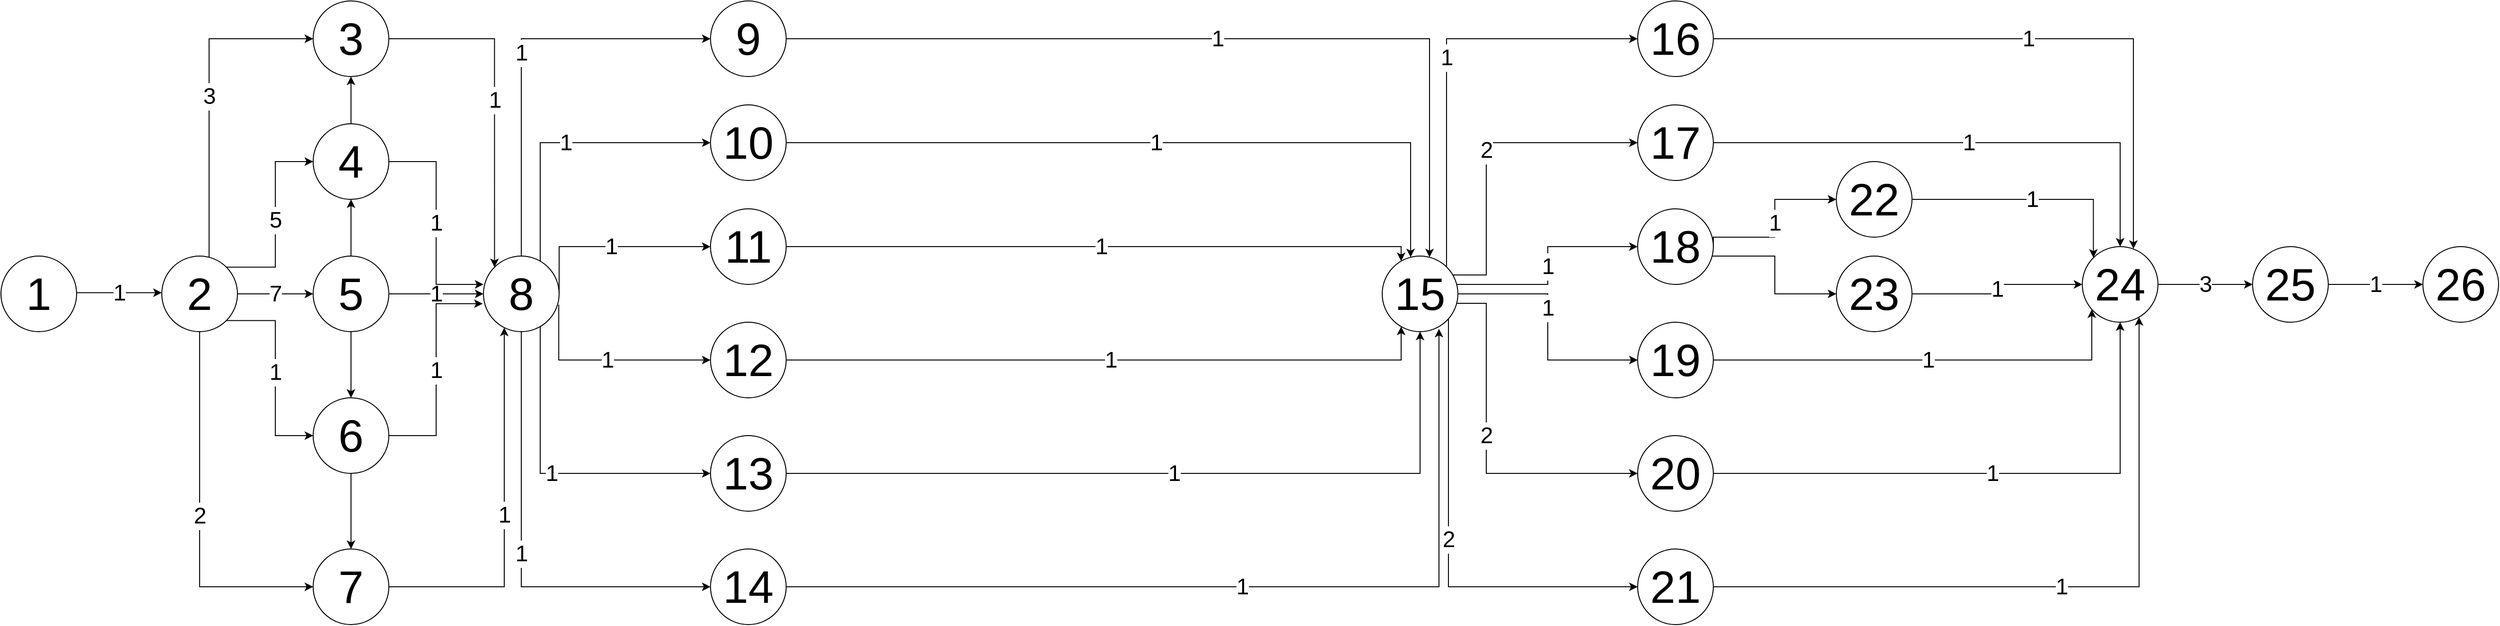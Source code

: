 <mxfile version="22.1.7" type="github">
  <diagram name="Page-1" id="XXb1IejKNrJXjLM5Afj6">
    <mxGraphModel dx="2867" dy="1204" grid="1" gridSize="10" guides="1" tooltips="1" connect="1" arrows="1" fold="1" page="1" pageScale="1" pageWidth="3300" pageHeight="4681" math="0" shadow="0">
      <root>
        <mxCell id="0" />
        <mxCell id="1" parent="0" />
        <mxCell id="Bg_qymxzV5IfsE4DtpFk-2" value="&lt;font style=&quot;font-size: 24px;&quot;&gt;1&lt;/font&gt;" style="endArrow=classic;html=1;rounded=0;" edge="1" parent="1">
          <mxGeometry width="50" height="50" relative="1" as="geometry">
            <mxPoint x="120" y="848.75" as="sourcePoint" />
            <mxPoint x="210" y="848.75" as="targetPoint" />
          </mxGeometry>
        </mxCell>
        <mxCell id="Bg_qymxzV5IfsE4DtpFk-1" value="&lt;font style=&quot;font-size: 48px;&quot;&gt;1&lt;/font&gt;" style="ellipse;whiteSpace=wrap;html=1;aspect=fixed;" vertex="1" parent="1">
          <mxGeometry x="40" y="810" width="80" height="80" as="geometry" />
        </mxCell>
        <mxCell id="Bg_qymxzV5IfsE4DtpFk-44" value="&lt;font style=&quot;font-size: 24px;&quot;&gt;7&lt;/font&gt;" style="edgeStyle=orthogonalEdgeStyle;rounded=0;orthogonalLoop=1;jettySize=auto;html=1;" edge="1" parent="1" source="Bg_qymxzV5IfsE4DtpFk-3" target="Bg_qymxzV5IfsE4DtpFk-39">
          <mxGeometry relative="1" as="geometry" />
        </mxCell>
        <mxCell id="Bg_qymxzV5IfsE4DtpFk-117" value="&lt;font style=&quot;font-size: 24px;&quot;&gt;3&lt;/font&gt;" style="edgeStyle=orthogonalEdgeStyle;rounded=0;orthogonalLoop=1;jettySize=auto;html=1;entryX=0;entryY=0.5;entryDx=0;entryDy=0;" edge="1" parent="1" source="Bg_qymxzV5IfsE4DtpFk-3" target="Bg_qymxzV5IfsE4DtpFk-41">
          <mxGeometry relative="1" as="geometry">
            <Array as="points">
              <mxPoint x="260" y="580" />
            </Array>
          </mxGeometry>
        </mxCell>
        <mxCell id="Bg_qymxzV5IfsE4DtpFk-118" value="&lt;font style=&quot;font-size: 24px;&quot;&gt;5&lt;/font&gt;" style="edgeStyle=orthogonalEdgeStyle;rounded=0;orthogonalLoop=1;jettySize=auto;html=1;exitX=1;exitY=0;exitDx=0;exitDy=0;entryX=0;entryY=0.5;entryDx=0;entryDy=0;" edge="1" parent="1" source="Bg_qymxzV5IfsE4DtpFk-3" target="Bg_qymxzV5IfsE4DtpFk-40">
          <mxGeometry relative="1" as="geometry" />
        </mxCell>
        <mxCell id="Bg_qymxzV5IfsE4DtpFk-119" value="&lt;font style=&quot;font-size: 24px;&quot;&gt;1&lt;/font&gt;" style="edgeStyle=orthogonalEdgeStyle;rounded=0;orthogonalLoop=1;jettySize=auto;html=1;exitX=1;exitY=1;exitDx=0;exitDy=0;entryX=0;entryY=0.5;entryDx=0;entryDy=0;" edge="1" parent="1" source="Bg_qymxzV5IfsE4DtpFk-3" target="Bg_qymxzV5IfsE4DtpFk-38">
          <mxGeometry relative="1" as="geometry" />
        </mxCell>
        <mxCell id="Bg_qymxzV5IfsE4DtpFk-120" value="&lt;font style=&quot;font-size: 24px;&quot;&gt;2&lt;/font&gt;" style="edgeStyle=orthogonalEdgeStyle;rounded=0;orthogonalLoop=1;jettySize=auto;html=1;exitX=0.5;exitY=1;exitDx=0;exitDy=0;entryX=0;entryY=0.5;entryDx=0;entryDy=0;" edge="1" parent="1" source="Bg_qymxzV5IfsE4DtpFk-3" target="Bg_qymxzV5IfsE4DtpFk-37">
          <mxGeometry relative="1" as="geometry" />
        </mxCell>
        <mxCell id="Bg_qymxzV5IfsE4DtpFk-3" value="&lt;font style=&quot;font-size: 48px;&quot;&gt;2&lt;/font&gt;" style="ellipse;whiteSpace=wrap;html=1;aspect=fixed;" vertex="1" parent="1">
          <mxGeometry x="210" y="810" width="80" height="80" as="geometry" />
        </mxCell>
        <mxCell id="Bg_qymxzV5IfsE4DtpFk-140" value="&lt;font style=&quot;font-size: 24px;&quot;&gt;1&lt;/font&gt;" style="edgeStyle=orthogonalEdgeStyle;rounded=0;orthogonalLoop=1;jettySize=auto;html=1;exitX=1;exitY=0.5;exitDx=0;exitDy=0;entryX=0;entryY=0.5;entryDx=0;entryDy=0;" edge="1" parent="1" source="Bg_qymxzV5IfsE4DtpFk-5" target="Bg_qymxzV5IfsE4DtpFk-139">
          <mxGeometry relative="1" as="geometry" />
        </mxCell>
        <mxCell id="Bg_qymxzV5IfsE4DtpFk-5" value="&lt;span style=&quot;font-size: 48px;&quot;&gt;25&lt;/span&gt;" style="ellipse;whiteSpace=wrap;html=1;aspect=fixed;" vertex="1" parent="1">
          <mxGeometry x="2420" y="800" width="80" height="80" as="geometry" />
        </mxCell>
        <mxCell id="Bg_qymxzV5IfsE4DtpFk-6" value="&lt;font style=&quot;font-size: 48px;&quot;&gt;16&lt;/font&gt;" style="ellipse;whiteSpace=wrap;html=1;aspect=fixed;" vertex="1" parent="1">
          <mxGeometry x="1770" y="540" width="80" height="80" as="geometry" />
        </mxCell>
        <mxCell id="Bg_qymxzV5IfsE4DtpFk-112" value="&lt;font style=&quot;font-size: 24px;&quot;&gt;3&lt;/font&gt;" style="edgeStyle=orthogonalEdgeStyle;rounded=0;orthogonalLoop=1;jettySize=auto;html=1;entryX=0;entryY=0.5;entryDx=0;entryDy=0;" edge="1" parent="1" source="Bg_qymxzV5IfsE4DtpFk-7" target="Bg_qymxzV5IfsE4DtpFk-5">
          <mxGeometry relative="1" as="geometry" />
        </mxCell>
        <mxCell id="Bg_qymxzV5IfsE4DtpFk-7" value="&lt;font style=&quot;font-size: 48px;&quot;&gt;24&lt;/font&gt;" style="ellipse;whiteSpace=wrap;html=1;aspect=fixed;" vertex="1" parent="1">
          <mxGeometry x="2240" y="800" width="80" height="80" as="geometry" />
        </mxCell>
        <mxCell id="Bg_qymxzV5IfsE4DtpFk-111" value="&lt;font style=&quot;font-size: 24px;&quot;&gt;1&lt;/font&gt;" style="edgeStyle=orthogonalEdgeStyle;rounded=0;orthogonalLoop=1;jettySize=auto;html=1;entryX=0;entryY=0.5;entryDx=0;entryDy=0;" edge="1" parent="1" source="Bg_qymxzV5IfsE4DtpFk-8" target="Bg_qymxzV5IfsE4DtpFk-7">
          <mxGeometry relative="1" as="geometry" />
        </mxCell>
        <mxCell id="Bg_qymxzV5IfsE4DtpFk-8" value="&lt;span style=&quot;font-size: 48px;&quot;&gt;23&lt;/span&gt;" style="ellipse;whiteSpace=wrap;html=1;aspect=fixed;" vertex="1" parent="1">
          <mxGeometry x="1980" y="810" width="80" height="80" as="geometry" />
        </mxCell>
        <mxCell id="Bg_qymxzV5IfsE4DtpFk-106" value="&lt;font style=&quot;font-size: 24px;&quot;&gt;1&lt;/font&gt;" style="edgeStyle=orthogonalEdgeStyle;rounded=0;orthogonalLoop=1;jettySize=auto;html=1;entryX=0;entryY=0;entryDx=0;entryDy=0;" edge="1" parent="1" source="Bg_qymxzV5IfsE4DtpFk-9" target="Bg_qymxzV5IfsE4DtpFk-7">
          <mxGeometry relative="1" as="geometry" />
        </mxCell>
        <mxCell id="Bg_qymxzV5IfsE4DtpFk-9" value="&lt;span style=&quot;font-size: 48px;&quot;&gt;22&lt;/span&gt;" style="ellipse;whiteSpace=wrap;html=1;aspect=fixed;" vertex="1" parent="1">
          <mxGeometry x="1980" y="710" width="80" height="80" as="geometry" />
        </mxCell>
        <mxCell id="Bg_qymxzV5IfsE4DtpFk-10" value="&lt;span style=&quot;font-size: 48px;&quot;&gt;21&lt;/span&gt;" style="ellipse;whiteSpace=wrap;html=1;aspect=fixed;" vertex="1" parent="1">
          <mxGeometry x="1770" y="1120" width="80" height="80" as="geometry" />
        </mxCell>
        <mxCell id="Bg_qymxzV5IfsE4DtpFk-109" value="&lt;font style=&quot;font-size: 24px;&quot;&gt;1&lt;/font&gt;" style="edgeStyle=orthogonalEdgeStyle;rounded=0;orthogonalLoop=1;jettySize=auto;html=1;" edge="1" parent="1" source="Bg_qymxzV5IfsE4DtpFk-12" target="Bg_qymxzV5IfsE4DtpFk-7">
          <mxGeometry relative="1" as="geometry">
            <Array as="points">
              <mxPoint x="2250" y="920" />
            </Array>
          </mxGeometry>
        </mxCell>
        <mxCell id="Bg_qymxzV5IfsE4DtpFk-11" value="&lt;span style=&quot;font-size: 48px;&quot;&gt;20&lt;/span&gt;" style="ellipse;whiteSpace=wrap;html=1;aspect=fixed;" vertex="1" parent="1">
          <mxGeometry x="1770" y="1000" width="80" height="80" as="geometry" />
        </mxCell>
        <mxCell id="Bg_qymxzV5IfsE4DtpFk-134" value="&lt;font style=&quot;font-size: 24px;&quot;&gt;1&lt;/font&gt;" style="edgeStyle=orthogonalEdgeStyle;rounded=0;orthogonalLoop=1;jettySize=auto;html=1;exitX=1;exitY=0.5;exitDx=0;exitDy=0;entryX=0;entryY=0.5;entryDx=0;entryDy=0;" edge="1" parent="1" source="Bg_qymxzV5IfsE4DtpFk-13" target="Bg_qymxzV5IfsE4DtpFk-9">
          <mxGeometry relative="1" as="geometry">
            <Array as="points">
              <mxPoint x="1850" y="790" />
              <mxPoint x="1915" y="790" />
              <mxPoint x="1915" y="750" />
            </Array>
          </mxGeometry>
        </mxCell>
        <mxCell id="Bg_qymxzV5IfsE4DtpFk-135" style="edgeStyle=orthogonalEdgeStyle;rounded=0;orthogonalLoop=1;jettySize=auto;html=1;entryX=0;entryY=0.5;entryDx=0;entryDy=0;" edge="1" parent="1" source="Bg_qymxzV5IfsE4DtpFk-13" target="Bg_qymxzV5IfsE4DtpFk-8">
          <mxGeometry relative="1" as="geometry">
            <Array as="points">
              <mxPoint x="1915" y="810" />
              <mxPoint x="1915" y="850" />
            </Array>
          </mxGeometry>
        </mxCell>
        <mxCell id="Bg_qymxzV5IfsE4DtpFk-13" value="&lt;font style=&quot;font-size: 48px;&quot;&gt;18&lt;/font&gt;" style="ellipse;whiteSpace=wrap;html=1;aspect=fixed;" vertex="1" parent="1">
          <mxGeometry x="1770" y="760" width="80" height="80" as="geometry" />
        </mxCell>
        <mxCell id="Bg_qymxzV5IfsE4DtpFk-104" value="&lt;font style=&quot;font-size: 24px;&quot;&gt;1&lt;/font&gt;" style="edgeStyle=orthogonalEdgeStyle;rounded=0;orthogonalLoop=1;jettySize=auto;html=1;entryX=0.5;entryY=0;entryDx=0;entryDy=0;" edge="1" parent="1" source="Bg_qymxzV5IfsE4DtpFk-14" target="Bg_qymxzV5IfsE4DtpFk-7">
          <mxGeometry relative="1" as="geometry" />
        </mxCell>
        <mxCell id="Bg_qymxzV5IfsE4DtpFk-14" value="&lt;span style=&quot;font-size: 48px;&quot;&gt;17&lt;/span&gt;" style="ellipse;whiteSpace=wrap;html=1;aspect=fixed;" vertex="1" parent="1">
          <mxGeometry x="1770" y="650" width="80" height="80" as="geometry" />
        </mxCell>
        <mxCell id="Bg_qymxzV5IfsE4DtpFk-122" value="&lt;font style=&quot;font-size: 24px;&quot;&gt;1&lt;/font&gt;" style="edgeStyle=orthogonalEdgeStyle;rounded=0;orthogonalLoop=1;jettySize=auto;html=1;entryX=0;entryY=0.5;entryDx=0;entryDy=0;" edge="1" parent="1" source="Bg_qymxzV5IfsE4DtpFk-29" target="Bg_qymxzV5IfsE4DtpFk-121">
          <mxGeometry relative="1" as="geometry">
            <Array as="points">
              <mxPoint x="590" y="1160" />
            </Array>
          </mxGeometry>
        </mxCell>
        <mxCell id="Bg_qymxzV5IfsE4DtpFk-29" value="&lt;font style=&quot;font-size: 48px;&quot;&gt;8&lt;/font&gt;" style="ellipse;whiteSpace=wrap;html=1;aspect=fixed;" vertex="1" parent="1">
          <mxGeometry x="550" y="810" width="80" height="80" as="geometry" />
        </mxCell>
        <mxCell id="Bg_qymxzV5IfsE4DtpFk-75" value="&lt;font style=&quot;font-size: 24px;&quot;&gt;1&lt;/font&gt;" style="edgeStyle=orthogonalEdgeStyle;rounded=0;orthogonalLoop=1;jettySize=auto;html=1;exitX=1;exitY=0.5;exitDx=0;exitDy=0;entryX=0.5;entryY=1;entryDx=0;entryDy=0;" edge="1" parent="1" source="Bg_qymxzV5IfsE4DtpFk-31" target="Bg_qymxzV5IfsE4DtpFk-36">
          <mxGeometry relative="1" as="geometry">
            <Array as="points">
              <mxPoint x="1540" y="1040" />
            </Array>
          </mxGeometry>
        </mxCell>
        <mxCell id="Bg_qymxzV5IfsE4DtpFk-31" value="&lt;font style=&quot;font-size: 48px;&quot;&gt;13&lt;/font&gt;" style="ellipse;whiteSpace=wrap;html=1;aspect=fixed;" vertex="1" parent="1">
          <mxGeometry x="790" y="1000" width="80" height="80" as="geometry" />
        </mxCell>
        <mxCell id="Bg_qymxzV5IfsE4DtpFk-77" value="&lt;font style=&quot;font-size: 24px;&quot;&gt;1&lt;/font&gt;" style="edgeStyle=orthogonalEdgeStyle;rounded=0;orthogonalLoop=1;jettySize=auto;html=1;" edge="1" parent="1" source="Bg_qymxzV5IfsE4DtpFk-32" target="Bg_qymxzV5IfsE4DtpFk-36">
          <mxGeometry relative="1" as="geometry">
            <Array as="points">
              <mxPoint x="1520" y="920" />
            </Array>
          </mxGeometry>
        </mxCell>
        <mxCell id="Bg_qymxzV5IfsE4DtpFk-32" value="&lt;font style=&quot;font-size: 48px;&quot;&gt;12&lt;/font&gt;" style="ellipse;whiteSpace=wrap;html=1;aspect=fixed;" vertex="1" parent="1">
          <mxGeometry x="790" y="880" width="80" height="80" as="geometry" />
        </mxCell>
        <mxCell id="Bg_qymxzV5IfsE4DtpFk-78" value="&lt;font style=&quot;font-size: 24px;&quot;&gt;1&lt;/font&gt;" style="edgeStyle=orthogonalEdgeStyle;rounded=0;orthogonalLoop=1;jettySize=auto;html=1;" edge="1" parent="1" source="Bg_qymxzV5IfsE4DtpFk-33" target="Bg_qymxzV5IfsE4DtpFk-36">
          <mxGeometry relative="1" as="geometry">
            <Array as="points">
              <mxPoint x="1520" y="800" />
            </Array>
          </mxGeometry>
        </mxCell>
        <mxCell id="Bg_qymxzV5IfsE4DtpFk-33" value="&lt;font style=&quot;font-size: 48px;&quot;&gt;11&lt;/font&gt;" style="ellipse;whiteSpace=wrap;html=1;aspect=fixed;" vertex="1" parent="1">
          <mxGeometry x="790" y="760" width="80" height="80" as="geometry" />
        </mxCell>
        <mxCell id="Bg_qymxzV5IfsE4DtpFk-79" value="&lt;font style=&quot;font-size: 24px;&quot;&gt;1&lt;/font&gt;" style="edgeStyle=orthogonalEdgeStyle;rounded=0;orthogonalLoop=1;jettySize=auto;html=1;" edge="1" parent="1" source="Bg_qymxzV5IfsE4DtpFk-34" target="Bg_qymxzV5IfsE4DtpFk-36">
          <mxGeometry relative="1" as="geometry">
            <mxPoint x="1530" y="790" as="targetPoint" />
            <Array as="points">
              <mxPoint x="1530" y="690" />
            </Array>
          </mxGeometry>
        </mxCell>
        <mxCell id="Bg_qymxzV5IfsE4DtpFk-34" value="&lt;font style=&quot;font-size: 48px;&quot;&gt;10&lt;/font&gt;" style="ellipse;whiteSpace=wrap;html=1;aspect=fixed;" vertex="1" parent="1">
          <mxGeometry x="790" y="650" width="80" height="80" as="geometry" />
        </mxCell>
        <mxCell id="Bg_qymxzV5IfsE4DtpFk-35" value="&lt;font style=&quot;font-size: 48px;&quot;&gt;9&lt;/font&gt;" style="ellipse;whiteSpace=wrap;html=1;aspect=fixed;" vertex="1" parent="1">
          <mxGeometry x="790" y="540" width="80" height="80" as="geometry" />
        </mxCell>
        <mxCell id="Bg_qymxzV5IfsE4DtpFk-127" value="&lt;font style=&quot;font-size: 24px;&quot;&gt;1&lt;/font&gt;" style="edgeStyle=orthogonalEdgeStyle;rounded=0;orthogonalLoop=1;jettySize=auto;html=1;entryX=0;entryY=0.5;entryDx=0;entryDy=0;" edge="1" parent="1" source="Bg_qymxzV5IfsE4DtpFk-36" target="Bg_qymxzV5IfsE4DtpFk-6">
          <mxGeometry relative="1" as="geometry">
            <Array as="points">
              <mxPoint x="1568" y="580" />
            </Array>
          </mxGeometry>
        </mxCell>
        <mxCell id="Bg_qymxzV5IfsE4DtpFk-128" value="&lt;font style=&quot;font-size: 24px;&quot;&gt;2&lt;/font&gt;" style="edgeStyle=orthogonalEdgeStyle;rounded=0;orthogonalLoop=1;jettySize=auto;html=1;entryX=0;entryY=0.5;entryDx=0;entryDy=0;exitX=0.939;exitY=0.276;exitDx=0;exitDy=0;exitPerimeter=0;" edge="1" parent="1" source="Bg_qymxzV5IfsE4DtpFk-36" target="Bg_qymxzV5IfsE4DtpFk-14">
          <mxGeometry relative="1" as="geometry">
            <Array as="points">
              <mxPoint x="1575" y="830" />
              <mxPoint x="1610" y="830" />
              <mxPoint x="1610" y="690" />
            </Array>
          </mxGeometry>
        </mxCell>
        <mxCell id="Bg_qymxzV5IfsE4DtpFk-129" value="&lt;font style=&quot;font-size: 24px;&quot;&gt;1&lt;/font&gt;" style="edgeStyle=orthogonalEdgeStyle;rounded=0;orthogonalLoop=1;jettySize=auto;html=1;entryX=0;entryY=0.5;entryDx=0;entryDy=0;" edge="1" parent="1" source="Bg_qymxzV5IfsE4DtpFk-36" target="Bg_qymxzV5IfsE4DtpFk-13">
          <mxGeometry relative="1" as="geometry">
            <Array as="points">
              <mxPoint x="1675" y="840" />
              <mxPoint x="1675" y="800" />
            </Array>
          </mxGeometry>
        </mxCell>
        <mxCell id="Bg_qymxzV5IfsE4DtpFk-130" value="&lt;font style=&quot;font-size: 24px;&quot;&gt;1&lt;/font&gt;" style="edgeStyle=orthogonalEdgeStyle;rounded=0;orthogonalLoop=1;jettySize=auto;html=1;exitX=1;exitY=1;exitDx=0;exitDy=0;entryX=0;entryY=0.5;entryDx=0;entryDy=0;" edge="1" parent="1" source="Bg_qymxzV5IfsE4DtpFk-36" target="Bg_qymxzV5IfsE4DtpFk-12">
          <mxGeometry relative="1" as="geometry">
            <Array as="points">
              <mxPoint x="1568" y="850" />
              <mxPoint x="1675" y="850" />
              <mxPoint x="1675" y="920" />
            </Array>
          </mxGeometry>
        </mxCell>
        <mxCell id="Bg_qymxzV5IfsE4DtpFk-131" value="&lt;font style=&quot;font-size: 24px;&quot;&gt;2&lt;/font&gt;" style="edgeStyle=orthogonalEdgeStyle;rounded=0;orthogonalLoop=1;jettySize=auto;html=1;exitX=1;exitY=1;exitDx=0;exitDy=0;entryX=0;entryY=0.5;entryDx=0;entryDy=0;" edge="1" parent="1" source="Bg_qymxzV5IfsE4DtpFk-36" target="Bg_qymxzV5IfsE4DtpFk-11">
          <mxGeometry relative="1" as="geometry">
            <Array as="points">
              <mxPoint x="1568" y="860" />
              <mxPoint x="1610" y="860" />
              <mxPoint x="1610" y="1040" />
            </Array>
          </mxGeometry>
        </mxCell>
        <mxCell id="Bg_qymxzV5IfsE4DtpFk-132" value="&lt;font style=&quot;font-size: 24px;&quot;&gt;2&lt;/font&gt;" style="edgeStyle=orthogonalEdgeStyle;rounded=0;orthogonalLoop=1;jettySize=auto;html=1;exitX=1;exitY=1;exitDx=0;exitDy=0;entryX=0;entryY=0.5;entryDx=0;entryDy=0;" edge="1" parent="1" source="Bg_qymxzV5IfsE4DtpFk-36" target="Bg_qymxzV5IfsE4DtpFk-10">
          <mxGeometry relative="1" as="geometry">
            <Array as="points">
              <mxPoint x="1568" y="870" />
              <mxPoint x="1570" y="870" />
              <mxPoint x="1570" y="1160" />
            </Array>
          </mxGeometry>
        </mxCell>
        <mxCell id="Bg_qymxzV5IfsE4DtpFk-36" value="&lt;font style=&quot;font-size: 48px;&quot;&gt;15&lt;/font&gt;" style="ellipse;whiteSpace=wrap;html=1;aspect=fixed;" vertex="1" parent="1">
          <mxGeometry x="1500" y="810" width="80" height="80" as="geometry" />
        </mxCell>
        <mxCell id="Bg_qymxzV5IfsE4DtpFk-116" value="&lt;font style=&quot;font-size: 24px;&quot;&gt;1&lt;/font&gt;" style="edgeStyle=orthogonalEdgeStyle;rounded=0;orthogonalLoop=1;jettySize=auto;html=1;" edge="1" parent="1" source="Bg_qymxzV5IfsE4DtpFk-37" target="Bg_qymxzV5IfsE4DtpFk-29">
          <mxGeometry relative="1" as="geometry">
            <Array as="points">
              <mxPoint x="572" y="1160" />
            </Array>
          </mxGeometry>
        </mxCell>
        <mxCell id="Bg_qymxzV5IfsE4DtpFk-37" value="&lt;font style=&quot;font-size: 48px;&quot;&gt;7&lt;/font&gt;" style="ellipse;whiteSpace=wrap;html=1;aspect=fixed;" vertex="1" parent="1">
          <mxGeometry x="370" y="1120" width="80" height="80" as="geometry" />
        </mxCell>
        <mxCell id="Bg_qymxzV5IfsE4DtpFk-48" value="" style="edgeStyle=orthogonalEdgeStyle;rounded=0;orthogonalLoop=1;jettySize=auto;html=1;" edge="1" parent="1" source="Bg_qymxzV5IfsE4DtpFk-38" target="Bg_qymxzV5IfsE4DtpFk-37">
          <mxGeometry relative="1" as="geometry" />
        </mxCell>
        <mxCell id="Bg_qymxzV5IfsE4DtpFk-38" value="&lt;font style=&quot;font-size: 48px;&quot;&gt;6&lt;/font&gt;" style="ellipse;whiteSpace=wrap;html=1;aspect=fixed;" vertex="1" parent="1">
          <mxGeometry x="370" y="960" width="80" height="80" as="geometry" />
        </mxCell>
        <mxCell id="Bg_qymxzV5IfsE4DtpFk-45" value="" style="edgeStyle=orthogonalEdgeStyle;rounded=0;orthogonalLoop=1;jettySize=auto;html=1;" edge="1" parent="1" source="Bg_qymxzV5IfsE4DtpFk-39" target="Bg_qymxzV5IfsE4DtpFk-40">
          <mxGeometry relative="1" as="geometry" />
        </mxCell>
        <mxCell id="Bg_qymxzV5IfsE4DtpFk-47" value="" style="edgeStyle=orthogonalEdgeStyle;rounded=0;orthogonalLoop=1;jettySize=auto;html=1;" edge="1" parent="1" source="Bg_qymxzV5IfsE4DtpFk-39" target="Bg_qymxzV5IfsE4DtpFk-38">
          <mxGeometry relative="1" as="geometry" />
        </mxCell>
        <mxCell id="Bg_qymxzV5IfsE4DtpFk-49" value="&lt;font style=&quot;font-size: 24px;&quot;&gt;1&lt;/font&gt;" style="edgeStyle=orthogonalEdgeStyle;rounded=0;orthogonalLoop=1;jettySize=auto;html=1;" edge="1" parent="1" source="Bg_qymxzV5IfsE4DtpFk-39" target="Bg_qymxzV5IfsE4DtpFk-29">
          <mxGeometry relative="1" as="geometry" />
        </mxCell>
        <mxCell id="Bg_qymxzV5IfsE4DtpFk-39" value="&lt;font style=&quot;font-size: 48px;&quot;&gt;5&lt;/font&gt;" style="ellipse;whiteSpace=wrap;html=1;aspect=fixed;" vertex="1" parent="1">
          <mxGeometry x="370" y="810" width="80" height="80" as="geometry" />
        </mxCell>
        <mxCell id="Bg_qymxzV5IfsE4DtpFk-46" value="" style="edgeStyle=orthogonalEdgeStyle;rounded=0;orthogonalLoop=1;jettySize=auto;html=1;" edge="1" parent="1" source="Bg_qymxzV5IfsE4DtpFk-40" target="Bg_qymxzV5IfsE4DtpFk-41">
          <mxGeometry relative="1" as="geometry" />
        </mxCell>
        <mxCell id="Bg_qymxzV5IfsE4DtpFk-40" value="&lt;font style=&quot;font-size: 48px;&quot;&gt;4&lt;/font&gt;" style="ellipse;whiteSpace=wrap;html=1;aspect=fixed;" vertex="1" parent="1">
          <mxGeometry x="370" y="670" width="80" height="80" as="geometry" />
        </mxCell>
        <mxCell id="Bg_qymxzV5IfsE4DtpFk-114" value="&lt;font style=&quot;font-size: 24px;&quot;&gt;1&lt;/font&gt;" style="edgeStyle=orthogonalEdgeStyle;rounded=0;orthogonalLoop=1;jettySize=auto;html=1;entryX=0;entryY=0;entryDx=0;entryDy=0;" edge="1" parent="1" source="Bg_qymxzV5IfsE4DtpFk-41" target="Bg_qymxzV5IfsE4DtpFk-29">
          <mxGeometry relative="1" as="geometry" />
        </mxCell>
        <mxCell id="Bg_qymxzV5IfsE4DtpFk-41" value="&lt;font style=&quot;font-size: 48px;&quot;&gt;3&lt;/font&gt;" style="ellipse;whiteSpace=wrap;html=1;aspect=fixed;" vertex="1" parent="1">
          <mxGeometry x="370" y="540" width="80" height="80" as="geometry" />
        </mxCell>
        <mxCell id="Bg_qymxzV5IfsE4DtpFk-50" value="&lt;font style=&quot;font-size: 24px;&quot;&gt;1&lt;/font&gt;" style="edgeStyle=orthogonalEdgeStyle;rounded=0;orthogonalLoop=1;jettySize=auto;html=1;exitX=0.5;exitY=0;exitDx=0;exitDy=0;" edge="1" parent="1" source="Bg_qymxzV5IfsE4DtpFk-29">
          <mxGeometry relative="1" as="geometry">
            <mxPoint x="580" y="804.16" as="sourcePoint" />
            <mxPoint x="790" y="580" as="targetPoint" />
            <Array as="points">
              <mxPoint x="590" y="580" />
            </Array>
          </mxGeometry>
        </mxCell>
        <mxCell id="Bg_qymxzV5IfsE4DtpFk-51" value="&lt;font style=&quot;font-size: 24px;&quot;&gt;1&lt;/font&gt;" style="edgeStyle=orthogonalEdgeStyle;rounded=0;orthogonalLoop=1;jettySize=auto;html=1;entryX=0;entryY=0.5;entryDx=0;entryDy=0;exitX=1;exitY=0.5;exitDx=0;exitDy=0;" edge="1" parent="1" source="Bg_qymxzV5IfsE4DtpFk-29" target="Bg_qymxzV5IfsE4DtpFk-33">
          <mxGeometry relative="1" as="geometry">
            <mxPoint x="610" y="808.33" as="sourcePoint" />
            <mxPoint x="710" y="808.33" as="targetPoint" />
            <Array as="points">
              <mxPoint x="630" y="800" />
            </Array>
          </mxGeometry>
        </mxCell>
        <mxCell id="Bg_qymxzV5IfsE4DtpFk-52" value="&lt;font style=&quot;font-size: 24px;&quot;&gt;1&lt;/font&gt;" style="edgeStyle=orthogonalEdgeStyle;rounded=0;orthogonalLoop=1;jettySize=auto;html=1;entryX=0;entryY=0.5;entryDx=0;entryDy=0;exitX=0.995;exitY=0.644;exitDx=0;exitDy=0;exitPerimeter=0;" edge="1" parent="1" source="Bg_qymxzV5IfsE4DtpFk-29" target="Bg_qymxzV5IfsE4DtpFk-32">
          <mxGeometry relative="1" as="geometry">
            <mxPoint x="630" y="840" as="sourcePoint" />
            <mxPoint x="730" y="840" as="targetPoint" />
            <Array as="points">
              <mxPoint x="630" y="920" />
            </Array>
          </mxGeometry>
        </mxCell>
        <mxCell id="Bg_qymxzV5IfsE4DtpFk-53" value="&lt;font style=&quot;font-size: 24px;&quot;&gt;1&lt;/font&gt;" style="edgeStyle=orthogonalEdgeStyle;rounded=0;orthogonalLoop=1;jettySize=auto;html=1;" edge="1" parent="1" source="Bg_qymxzV5IfsE4DtpFk-29" target="Bg_qymxzV5IfsE4DtpFk-31">
          <mxGeometry relative="1" as="geometry">
            <mxPoint x="630" y="860" as="sourcePoint" />
            <mxPoint x="730" y="860" as="targetPoint" />
            <Array as="points">
              <mxPoint x="610" y="1040" />
            </Array>
          </mxGeometry>
        </mxCell>
        <mxCell id="Bg_qymxzV5IfsE4DtpFk-54" value="&lt;font style=&quot;font-size: 24px;&quot;&gt;1&lt;/font&gt;" style="edgeStyle=orthogonalEdgeStyle;rounded=0;orthogonalLoop=1;jettySize=auto;html=1;" edge="1" parent="1" source="Bg_qymxzV5IfsE4DtpFk-29" target="Bg_qymxzV5IfsE4DtpFk-34">
          <mxGeometry relative="1" as="geometry">
            <mxPoint x="600" y="810" as="sourcePoint" />
            <mxPoint x="700" y="810" as="targetPoint" />
            <Array as="points">
              <mxPoint x="610" y="690" />
            </Array>
          </mxGeometry>
        </mxCell>
        <mxCell id="Bg_qymxzV5IfsE4DtpFk-80" value="&lt;font style=&quot;font-size: 24px;&quot;&gt;1&lt;/font&gt;" style="edgeStyle=orthogonalEdgeStyle;rounded=0;orthogonalLoop=1;jettySize=auto;html=1;" edge="1" parent="1" source="Bg_qymxzV5IfsE4DtpFk-35" target="Bg_qymxzV5IfsE4DtpFk-36">
          <mxGeometry relative="1" as="geometry">
            <Array as="points">
              <mxPoint x="1550" y="580" />
            </Array>
          </mxGeometry>
        </mxCell>
        <mxCell id="Bg_qymxzV5IfsE4DtpFk-103" value="&lt;font style=&quot;font-size: 24px;&quot;&gt;1&lt;/font&gt;" style="edgeStyle=orthogonalEdgeStyle;rounded=0;orthogonalLoop=1;jettySize=auto;html=1;entryX=0.675;entryY=0.029;entryDx=0;entryDy=0;entryPerimeter=0;" edge="1" parent="1" source="Bg_qymxzV5IfsE4DtpFk-6" target="Bg_qymxzV5IfsE4DtpFk-7">
          <mxGeometry relative="1" as="geometry" />
        </mxCell>
        <mxCell id="Bg_qymxzV5IfsE4DtpFk-110" value="&lt;font style=&quot;font-size: 24px;&quot;&gt;1&lt;/font&gt;" style="edgeStyle=orthogonalEdgeStyle;rounded=0;orthogonalLoop=1;jettySize=auto;html=1;" edge="1" parent="1" source="Bg_qymxzV5IfsE4DtpFk-10" target="Bg_qymxzV5IfsE4DtpFk-7">
          <mxGeometry relative="1" as="geometry">
            <Array as="points">
              <mxPoint x="2300" y="1160" />
            </Array>
          </mxGeometry>
        </mxCell>
        <mxCell id="Bg_qymxzV5IfsE4DtpFk-113" value="&lt;font style=&quot;font-size: 24px;&quot;&gt;1&lt;/font&gt;" style="edgeStyle=orthogonalEdgeStyle;rounded=0;orthogonalLoop=1;jettySize=auto;html=1;entryX=0;entryY=0.375;entryDx=0;entryDy=0;entryPerimeter=0;" edge="1" parent="1" source="Bg_qymxzV5IfsE4DtpFk-40" target="Bg_qymxzV5IfsE4DtpFk-29">
          <mxGeometry relative="1" as="geometry" />
        </mxCell>
        <mxCell id="Bg_qymxzV5IfsE4DtpFk-115" value="&lt;font style=&quot;font-size: 24px;&quot;&gt;1&lt;/font&gt;" style="edgeStyle=orthogonalEdgeStyle;rounded=0;orthogonalLoop=1;jettySize=auto;html=1;entryX=-0.01;entryY=0.63;entryDx=0;entryDy=0;entryPerimeter=0;" edge="1" parent="1" source="Bg_qymxzV5IfsE4DtpFk-38" target="Bg_qymxzV5IfsE4DtpFk-29">
          <mxGeometry relative="1" as="geometry" />
        </mxCell>
        <mxCell id="Bg_qymxzV5IfsE4DtpFk-121" value="&lt;font style=&quot;font-size: 48px;&quot;&gt;14&lt;/font&gt;" style="ellipse;whiteSpace=wrap;html=1;aspect=fixed;" vertex="1" parent="1">
          <mxGeometry x="790" y="1120" width="80" height="80" as="geometry" />
        </mxCell>
        <mxCell id="Bg_qymxzV5IfsE4DtpFk-124" value="&lt;font style=&quot;font-size: 24px;&quot;&gt;1&lt;/font&gt;" style="edgeStyle=orthogonalEdgeStyle;rounded=0;orthogonalLoop=1;jettySize=auto;html=1;entryX=0.75;entryY=0.962;entryDx=0;entryDy=0;entryPerimeter=0;" edge="1" parent="1" source="Bg_qymxzV5IfsE4DtpFk-121" target="Bg_qymxzV5IfsE4DtpFk-36">
          <mxGeometry relative="1" as="geometry" />
        </mxCell>
        <mxCell id="Bg_qymxzV5IfsE4DtpFk-12" value="&lt;span style=&quot;font-size: 48px;&quot;&gt;19&lt;/span&gt;" style="ellipse;whiteSpace=wrap;html=1;aspect=fixed;" vertex="1" parent="1">
          <mxGeometry x="1770" y="880" width="80" height="80" as="geometry" />
        </mxCell>
        <mxCell id="Bg_qymxzV5IfsE4DtpFk-138" value="&lt;font style=&quot;font-size: 24px;&quot;&gt;1&lt;/font&gt;" style="edgeStyle=orthogonalEdgeStyle;rounded=0;orthogonalLoop=1;jettySize=auto;html=1;" edge="1" parent="1" source="Bg_qymxzV5IfsE4DtpFk-11" target="Bg_qymxzV5IfsE4DtpFk-7">
          <mxGeometry relative="1" as="geometry">
            <Array as="points">
              <mxPoint x="2280" y="1040" />
            </Array>
          </mxGeometry>
        </mxCell>
        <mxCell id="Bg_qymxzV5IfsE4DtpFk-139" value="&lt;span style=&quot;font-size: 48px;&quot;&gt;26&lt;/span&gt;" style="ellipse;whiteSpace=wrap;html=1;aspect=fixed;" vertex="1" parent="1">
          <mxGeometry x="2600" y="800" width="80" height="80" as="geometry" />
        </mxCell>
      </root>
    </mxGraphModel>
  </diagram>
</mxfile>
